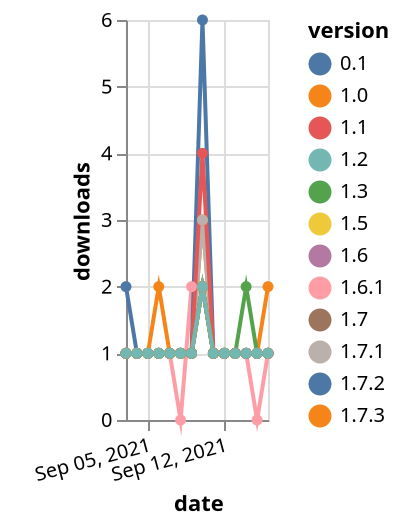 {"$schema": "https://vega.github.io/schema/vega-lite/v5.json", "description": "A simple bar chart with embedded data.", "data": {"values": [{"date": "2021-09-03", "total": 240, "delta": 1, "version": "1.7.3"}, {"date": "2021-09-04", "total": 241, "delta": 1, "version": "1.7.3"}, {"date": "2021-09-05", "total": 242, "delta": 1, "version": "1.7.3"}, {"date": "2021-09-06", "total": 244, "delta": 2, "version": "1.7.3"}, {"date": "2021-09-07", "total": 245, "delta": 1, "version": "1.7.3"}, {"date": "2021-09-08", "total": 246, "delta": 1, "version": "1.7.3"}, {"date": "2021-09-09", "total": 247, "delta": 1, "version": "1.7.3"}, {"date": "2021-09-10", "total": 250, "delta": 3, "version": "1.7.3"}, {"date": "2021-09-11", "total": 251, "delta": 1, "version": "1.7.3"}, {"date": "2021-09-12", "total": 252, "delta": 1, "version": "1.7.3"}, {"date": "2021-09-13", "total": 253, "delta": 1, "version": "1.7.3"}, {"date": "2021-09-14", "total": 254, "delta": 1, "version": "1.7.3"}, {"date": "2021-09-15", "total": 255, "delta": 1, "version": "1.7.3"}, {"date": "2021-09-16", "total": 257, "delta": 2, "version": "1.7.3"}, {"date": "2021-09-03", "total": 189, "delta": 1, "version": "1.6.1"}, {"date": "2021-09-04", "total": 190, "delta": 1, "version": "1.6.1"}, {"date": "2021-09-05", "total": 191, "delta": 1, "version": "1.6.1"}, {"date": "2021-09-06", "total": 192, "delta": 1, "version": "1.6.1"}, {"date": "2021-09-07", "total": 193, "delta": 1, "version": "1.6.1"}, {"date": "2021-09-08", "total": 193, "delta": 0, "version": "1.6.1"}, {"date": "2021-09-09", "total": 195, "delta": 2, "version": "1.6.1"}, {"date": "2021-09-10", "total": 197, "delta": 2, "version": "1.6.1"}, {"date": "2021-09-11", "total": 198, "delta": 1, "version": "1.6.1"}, {"date": "2021-09-12", "total": 199, "delta": 1, "version": "1.6.1"}, {"date": "2021-09-13", "total": 200, "delta": 1, "version": "1.6.1"}, {"date": "2021-09-14", "total": 201, "delta": 1, "version": "1.6.1"}, {"date": "2021-09-15", "total": 201, "delta": 0, "version": "1.6.1"}, {"date": "2021-09-16", "total": 202, "delta": 1, "version": "1.6.1"}, {"date": "2021-09-03", "total": 231, "delta": 1, "version": "1.6"}, {"date": "2021-09-04", "total": 232, "delta": 1, "version": "1.6"}, {"date": "2021-09-05", "total": 233, "delta": 1, "version": "1.6"}, {"date": "2021-09-06", "total": 234, "delta": 1, "version": "1.6"}, {"date": "2021-09-07", "total": 235, "delta": 1, "version": "1.6"}, {"date": "2021-09-08", "total": 236, "delta": 1, "version": "1.6"}, {"date": "2021-09-09", "total": 237, "delta": 1, "version": "1.6"}, {"date": "2021-09-10", "total": 239, "delta": 2, "version": "1.6"}, {"date": "2021-09-11", "total": 240, "delta": 1, "version": "1.6"}, {"date": "2021-09-12", "total": 241, "delta": 1, "version": "1.6"}, {"date": "2021-09-13", "total": 242, "delta": 1, "version": "1.6"}, {"date": "2021-09-14", "total": 243, "delta": 1, "version": "1.6"}, {"date": "2021-09-15", "total": 244, "delta": 1, "version": "1.6"}, {"date": "2021-09-16", "total": 245, "delta": 1, "version": "1.6"}, {"date": "2021-09-03", "total": 182, "delta": 1, "version": "1.7"}, {"date": "2021-09-04", "total": 183, "delta": 1, "version": "1.7"}, {"date": "2021-09-05", "total": 184, "delta": 1, "version": "1.7"}, {"date": "2021-09-06", "total": 185, "delta": 1, "version": "1.7"}, {"date": "2021-09-07", "total": 186, "delta": 1, "version": "1.7"}, {"date": "2021-09-08", "total": 187, "delta": 1, "version": "1.7"}, {"date": "2021-09-09", "total": 188, "delta": 1, "version": "1.7"}, {"date": "2021-09-10", "total": 190, "delta": 2, "version": "1.7"}, {"date": "2021-09-11", "total": 191, "delta": 1, "version": "1.7"}, {"date": "2021-09-12", "total": 192, "delta": 1, "version": "1.7"}, {"date": "2021-09-13", "total": 193, "delta": 1, "version": "1.7"}, {"date": "2021-09-14", "total": 194, "delta": 1, "version": "1.7"}, {"date": "2021-09-15", "total": 195, "delta": 1, "version": "1.7"}, {"date": "2021-09-16", "total": 196, "delta": 1, "version": "1.7"}, {"date": "2021-09-03", "total": 257, "delta": 1, "version": "1.7.1"}, {"date": "2021-09-04", "total": 258, "delta": 1, "version": "1.7.1"}, {"date": "2021-09-05", "total": 259, "delta": 1, "version": "1.7.1"}, {"date": "2021-09-06", "total": 260, "delta": 1, "version": "1.7.1"}, {"date": "2021-09-07", "total": 261, "delta": 1, "version": "1.7.1"}, {"date": "2021-09-08", "total": 262, "delta": 1, "version": "1.7.1"}, {"date": "2021-09-09", "total": 263, "delta": 1, "version": "1.7.1"}, {"date": "2021-09-10", "total": 266, "delta": 3, "version": "1.7.1"}, {"date": "2021-09-11", "total": 267, "delta": 1, "version": "1.7.1"}, {"date": "2021-09-12", "total": 268, "delta": 1, "version": "1.7.1"}, {"date": "2021-09-13", "total": 269, "delta": 1, "version": "1.7.1"}, {"date": "2021-09-14", "total": 270, "delta": 1, "version": "1.7.1"}, {"date": "2021-09-15", "total": 271, "delta": 1, "version": "1.7.1"}, {"date": "2021-09-16", "total": 272, "delta": 1, "version": "1.7.1"}, {"date": "2021-09-03", "total": 643, "delta": 2, "version": "0.1"}, {"date": "2021-09-04", "total": 644, "delta": 1, "version": "0.1"}, {"date": "2021-09-05", "total": 645, "delta": 1, "version": "0.1"}, {"date": "2021-09-06", "total": 646, "delta": 1, "version": "0.1"}, {"date": "2021-09-07", "total": 647, "delta": 1, "version": "0.1"}, {"date": "2021-09-08", "total": 648, "delta": 1, "version": "0.1"}, {"date": "2021-09-09", "total": 649, "delta": 1, "version": "0.1"}, {"date": "2021-09-10", "total": 655, "delta": 6, "version": "0.1"}, {"date": "2021-09-11", "total": 656, "delta": 1, "version": "0.1"}, {"date": "2021-09-12", "total": 657, "delta": 1, "version": "0.1"}, {"date": "2021-09-13", "total": 658, "delta": 1, "version": "0.1"}, {"date": "2021-09-14", "total": 659, "delta": 1, "version": "0.1"}, {"date": "2021-09-15", "total": 660, "delta": 1, "version": "0.1"}, {"date": "2021-09-16", "total": 661, "delta": 1, "version": "0.1"}, {"date": "2021-09-03", "total": 231, "delta": 1, "version": "1.5"}, {"date": "2021-09-04", "total": 232, "delta": 1, "version": "1.5"}, {"date": "2021-09-05", "total": 233, "delta": 1, "version": "1.5"}, {"date": "2021-09-06", "total": 234, "delta": 1, "version": "1.5"}, {"date": "2021-09-07", "total": 235, "delta": 1, "version": "1.5"}, {"date": "2021-09-08", "total": 236, "delta": 1, "version": "1.5"}, {"date": "2021-09-09", "total": 237, "delta": 1, "version": "1.5"}, {"date": "2021-09-10", "total": 239, "delta": 2, "version": "1.5"}, {"date": "2021-09-11", "total": 240, "delta": 1, "version": "1.5"}, {"date": "2021-09-12", "total": 241, "delta": 1, "version": "1.5"}, {"date": "2021-09-13", "total": 242, "delta": 1, "version": "1.5"}, {"date": "2021-09-14", "total": 243, "delta": 1, "version": "1.5"}, {"date": "2021-09-15", "total": 244, "delta": 1, "version": "1.5"}, {"date": "2021-09-16", "total": 245, "delta": 1, "version": "1.5"}, {"date": "2021-09-03", "total": 629, "delta": 1, "version": "1.1"}, {"date": "2021-09-04", "total": 630, "delta": 1, "version": "1.1"}, {"date": "2021-09-05", "total": 631, "delta": 1, "version": "1.1"}, {"date": "2021-09-06", "total": 632, "delta": 1, "version": "1.1"}, {"date": "2021-09-07", "total": 633, "delta": 1, "version": "1.1"}, {"date": "2021-09-08", "total": 634, "delta": 1, "version": "1.1"}, {"date": "2021-09-09", "total": 635, "delta": 1, "version": "1.1"}, {"date": "2021-09-10", "total": 639, "delta": 4, "version": "1.1"}, {"date": "2021-09-11", "total": 640, "delta": 1, "version": "1.1"}, {"date": "2021-09-12", "total": 641, "delta": 1, "version": "1.1"}, {"date": "2021-09-13", "total": 642, "delta": 1, "version": "1.1"}, {"date": "2021-09-14", "total": 643, "delta": 1, "version": "1.1"}, {"date": "2021-09-15", "total": 644, "delta": 1, "version": "1.1"}, {"date": "2021-09-16", "total": 645, "delta": 1, "version": "1.1"}, {"date": "2021-09-03", "total": 161, "delta": 1, "version": "1.7.2"}, {"date": "2021-09-04", "total": 162, "delta": 1, "version": "1.7.2"}, {"date": "2021-09-05", "total": 163, "delta": 1, "version": "1.7.2"}, {"date": "2021-09-06", "total": 164, "delta": 1, "version": "1.7.2"}, {"date": "2021-09-07", "total": 165, "delta": 1, "version": "1.7.2"}, {"date": "2021-09-08", "total": 166, "delta": 1, "version": "1.7.2"}, {"date": "2021-09-09", "total": 167, "delta": 1, "version": "1.7.2"}, {"date": "2021-09-10", "total": 169, "delta": 2, "version": "1.7.2"}, {"date": "2021-09-11", "total": 170, "delta": 1, "version": "1.7.2"}, {"date": "2021-09-12", "total": 171, "delta": 1, "version": "1.7.2"}, {"date": "2021-09-13", "total": 172, "delta": 1, "version": "1.7.2"}, {"date": "2021-09-14", "total": 173, "delta": 1, "version": "1.7.2"}, {"date": "2021-09-15", "total": 174, "delta": 1, "version": "1.7.2"}, {"date": "2021-09-16", "total": 175, "delta": 1, "version": "1.7.2"}, {"date": "2021-09-03", "total": 315, "delta": 1, "version": "1.3"}, {"date": "2021-09-04", "total": 316, "delta": 1, "version": "1.3"}, {"date": "2021-09-05", "total": 317, "delta": 1, "version": "1.3"}, {"date": "2021-09-06", "total": 318, "delta": 1, "version": "1.3"}, {"date": "2021-09-07", "total": 319, "delta": 1, "version": "1.3"}, {"date": "2021-09-08", "total": 320, "delta": 1, "version": "1.3"}, {"date": "2021-09-09", "total": 321, "delta": 1, "version": "1.3"}, {"date": "2021-09-10", "total": 323, "delta": 2, "version": "1.3"}, {"date": "2021-09-11", "total": 324, "delta": 1, "version": "1.3"}, {"date": "2021-09-12", "total": 325, "delta": 1, "version": "1.3"}, {"date": "2021-09-13", "total": 326, "delta": 1, "version": "1.3"}, {"date": "2021-09-14", "total": 328, "delta": 2, "version": "1.3"}, {"date": "2021-09-15", "total": 329, "delta": 1, "version": "1.3"}, {"date": "2021-09-16", "total": 330, "delta": 1, "version": "1.3"}, {"date": "2021-09-03", "total": 248, "delta": 1, "version": "1.0"}, {"date": "2021-09-04", "total": 249, "delta": 1, "version": "1.0"}, {"date": "2021-09-05", "total": 250, "delta": 1, "version": "1.0"}, {"date": "2021-09-06", "total": 251, "delta": 1, "version": "1.0"}, {"date": "2021-09-07", "total": 252, "delta": 1, "version": "1.0"}, {"date": "2021-09-08", "total": 253, "delta": 1, "version": "1.0"}, {"date": "2021-09-09", "total": 254, "delta": 1, "version": "1.0"}, {"date": "2021-09-10", "total": 256, "delta": 2, "version": "1.0"}, {"date": "2021-09-11", "total": 257, "delta": 1, "version": "1.0"}, {"date": "2021-09-12", "total": 258, "delta": 1, "version": "1.0"}, {"date": "2021-09-13", "total": 259, "delta": 1, "version": "1.0"}, {"date": "2021-09-14", "total": 260, "delta": 1, "version": "1.0"}, {"date": "2021-09-15", "total": 261, "delta": 1, "version": "1.0"}, {"date": "2021-09-16", "total": 262, "delta": 1, "version": "1.0"}, {"date": "2021-09-03", "total": 268, "delta": 1, "version": "1.2"}, {"date": "2021-09-04", "total": 269, "delta": 1, "version": "1.2"}, {"date": "2021-09-05", "total": 270, "delta": 1, "version": "1.2"}, {"date": "2021-09-06", "total": 271, "delta": 1, "version": "1.2"}, {"date": "2021-09-07", "total": 272, "delta": 1, "version": "1.2"}, {"date": "2021-09-08", "total": 273, "delta": 1, "version": "1.2"}, {"date": "2021-09-09", "total": 274, "delta": 1, "version": "1.2"}, {"date": "2021-09-10", "total": 276, "delta": 2, "version": "1.2"}, {"date": "2021-09-11", "total": 277, "delta": 1, "version": "1.2"}, {"date": "2021-09-12", "total": 278, "delta": 1, "version": "1.2"}, {"date": "2021-09-13", "total": 279, "delta": 1, "version": "1.2"}, {"date": "2021-09-14", "total": 280, "delta": 1, "version": "1.2"}, {"date": "2021-09-15", "total": 281, "delta": 1, "version": "1.2"}, {"date": "2021-09-16", "total": 282, "delta": 1, "version": "1.2"}]}, "width": "container", "mark": {"type": "line", "point": {"filled": true}}, "encoding": {"x": {"field": "date", "type": "temporal", "timeUnit": "yearmonthdate", "title": "date", "axis": {"labelAngle": -15}}, "y": {"field": "delta", "type": "quantitative", "title": "downloads"}, "color": {"field": "version", "type": "nominal"}, "tooltip": {"field": "delta"}}}